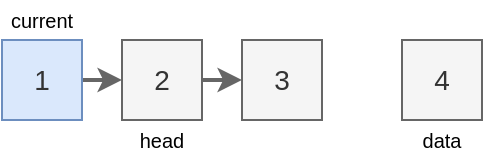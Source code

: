 <mxfile version="26.0.16" pages="5">
  <diagram name="1" id="c-xpoYoLWD-m8ST1OSj8">
    <mxGraphModel dx="830" dy="492" grid="1" gridSize="10" guides="1" tooltips="1" connect="1" arrows="1" fold="1" page="1" pageScale="1" pageWidth="320" pageHeight="160" math="0" shadow="0">
      <root>
        <mxCell id="kjtte8bsIh_mA2MLAnuS-0" />
        <mxCell id="kjtte8bsIh_mA2MLAnuS-1" parent="kjtte8bsIh_mA2MLAnuS-0" />
        <mxCell id="kjtte8bsIh_mA2MLAnuS-2" style="edgeStyle=orthogonalEdgeStyle;rounded=0;orthogonalLoop=1;jettySize=auto;html=1;exitX=1;exitY=0.5;exitDx=0;exitDy=0;entryX=0;entryY=0.5;entryDx=0;entryDy=0;fillColor=#f5f5f5;strokeColor=#666666;strokeWidth=2;" parent="kjtte8bsIh_mA2MLAnuS-1" source="kjtte8bsIh_mA2MLAnuS-3" target="kjtte8bsIh_mA2MLAnuS-4" edge="1">
          <mxGeometry relative="1" as="geometry" />
        </mxCell>
        <mxCell id="kjtte8bsIh_mA2MLAnuS-3" value="1" style="text;html=1;align=center;verticalAlign=middle;whiteSpace=wrap;rounded=0;fillColor=#dae8fc;strokeColor=#6c8ebf;fontSize=14;fontColor=#333333;" parent="kjtte8bsIh_mA2MLAnuS-1" vertex="1">
          <mxGeometry x="40" y="60" width="40" height="40" as="geometry" />
        </mxCell>
        <mxCell id="kjtte8bsIh_mA2MLAnuS-4" value="2" style="text;html=1;align=center;verticalAlign=middle;whiteSpace=wrap;rounded=0;fillColor=#f5f5f5;strokeColor=#666666;fontSize=14;fontColor=#333333;" parent="kjtte8bsIh_mA2MLAnuS-1" vertex="1">
          <mxGeometry x="100" y="60" width="40" height="40" as="geometry" />
        </mxCell>
        <mxCell id="kjtte8bsIh_mA2MLAnuS-5" value="head" style="text;html=1;align=center;verticalAlign=middle;whiteSpace=wrap;rounded=0;fontSize=10;" parent="kjtte8bsIh_mA2MLAnuS-1" vertex="1">
          <mxGeometry x="40" y="100" width="160" height="20" as="geometry" />
        </mxCell>
        <mxCell id="kjtte8bsIh_mA2MLAnuS-6" value="3" style="text;html=1;align=center;verticalAlign=middle;whiteSpace=wrap;rounded=0;fillColor=#f5f5f5;strokeColor=#666666;fontSize=14;fontColor=#333333;" parent="kjtte8bsIh_mA2MLAnuS-1" vertex="1">
          <mxGeometry x="160" y="60" width="40" height="40" as="geometry" />
        </mxCell>
        <mxCell id="kjtte8bsIh_mA2MLAnuS-7" style="edgeStyle=orthogonalEdgeStyle;rounded=0;orthogonalLoop=1;jettySize=auto;html=1;entryX=0;entryY=0.5;entryDx=0;entryDy=0;fillColor=#f5f5f5;strokeColor=#666666;strokeWidth=2;exitX=1;exitY=0.5;exitDx=0;exitDy=0;" parent="kjtte8bsIh_mA2MLAnuS-1" source="kjtte8bsIh_mA2MLAnuS-4" target="kjtte8bsIh_mA2MLAnuS-6" edge="1">
          <mxGeometry relative="1" as="geometry">
            <mxPoint x="150" y="90" as="sourcePoint" />
            <mxPoint x="110" y="90" as="targetPoint" />
          </mxGeometry>
        </mxCell>
        <mxCell id="kjtte8bsIh_mA2MLAnuS-12" value="current" style="text;html=1;align=center;verticalAlign=middle;whiteSpace=wrap;rounded=0;fontSize=10;" parent="kjtte8bsIh_mA2MLAnuS-1" vertex="1">
          <mxGeometry x="40" y="40" width="40" height="20" as="geometry" />
        </mxCell>
        <mxCell id="EKB3IfbQB6DW4Wh4WgHu-0" value="4" style="text;html=1;align=center;verticalAlign=middle;whiteSpace=wrap;rounded=0;fillColor=#f5f5f5;strokeColor=#666666;fontSize=14;fontColor=#333333;" parent="kjtte8bsIh_mA2MLAnuS-1" vertex="1">
          <mxGeometry x="240" y="60" width="40" height="40" as="geometry" />
        </mxCell>
        <mxCell id="EKB3IfbQB6DW4Wh4WgHu-2" value="data" style="text;html=1;align=center;verticalAlign=middle;whiteSpace=wrap;rounded=0;fontSize=10;" parent="kjtte8bsIh_mA2MLAnuS-1" vertex="1">
          <mxGeometry x="240" y="100" width="40" height="20" as="geometry" />
        </mxCell>
      </root>
    </mxGraphModel>
  </diagram>
  <diagram name="2" id="EuMY6-OqnmV8VLj9c4g6">
    <mxGraphModel dx="2074" dy="1231" grid="1" gridSize="10" guides="1" tooltips="1" connect="1" arrows="1" fold="1" page="1" pageScale="1" pageWidth="320" pageHeight="160" math="0" shadow="0">
      <root>
        <mxCell id="CEMaviC8A4Wve_qPNpHp-0" />
        <mxCell id="CEMaviC8A4Wve_qPNpHp-1" parent="CEMaviC8A4Wve_qPNpHp-0" />
        <mxCell id="CEMaviC8A4Wve_qPNpHp-2" style="edgeStyle=orthogonalEdgeStyle;rounded=0;orthogonalLoop=1;jettySize=auto;html=1;exitX=1;exitY=0.5;exitDx=0;exitDy=0;entryX=0;entryY=0.5;entryDx=0;entryDy=0;fillColor=#f5f5f5;strokeColor=#666666;strokeWidth=2;" parent="CEMaviC8A4Wve_qPNpHp-1" source="CEMaviC8A4Wve_qPNpHp-3" target="CEMaviC8A4Wve_qPNpHp-4" edge="1">
          <mxGeometry relative="1" as="geometry" />
        </mxCell>
        <mxCell id="CEMaviC8A4Wve_qPNpHp-3" value="1" style="text;html=1;align=center;verticalAlign=middle;whiteSpace=wrap;rounded=0;fillColor=#f5f5f5;strokeColor=#666666;fontSize=14;fontColor=#333333;" parent="CEMaviC8A4Wve_qPNpHp-1" vertex="1">
          <mxGeometry x="40" y="60" width="40" height="40" as="geometry" />
        </mxCell>
        <mxCell id="CEMaviC8A4Wve_qPNpHp-4" value="2" style="text;html=1;align=center;verticalAlign=middle;whiteSpace=wrap;rounded=0;fillColor=#dae8fc;strokeColor=#6c8ebf;fontSize=14;fontColor=#333333;" parent="CEMaviC8A4Wve_qPNpHp-1" vertex="1">
          <mxGeometry x="100" y="60" width="40" height="40" as="geometry" />
        </mxCell>
        <mxCell id="CEMaviC8A4Wve_qPNpHp-5" value="head" style="text;html=1;align=center;verticalAlign=middle;whiteSpace=wrap;rounded=0;fontSize=10;" parent="CEMaviC8A4Wve_qPNpHp-1" vertex="1">
          <mxGeometry x="40" y="100" width="160" height="20" as="geometry" />
        </mxCell>
        <mxCell id="CEMaviC8A4Wve_qPNpHp-6" value="3" style="text;html=1;align=center;verticalAlign=middle;whiteSpace=wrap;rounded=0;fillColor=#f5f5f5;strokeColor=#666666;fontSize=14;fontColor=#333333;" parent="CEMaviC8A4Wve_qPNpHp-1" vertex="1">
          <mxGeometry x="160" y="60" width="40" height="40" as="geometry" />
        </mxCell>
        <mxCell id="CEMaviC8A4Wve_qPNpHp-7" style="edgeStyle=orthogonalEdgeStyle;rounded=0;orthogonalLoop=1;jettySize=auto;html=1;entryX=0;entryY=0.5;entryDx=0;entryDy=0;fillColor=#f5f5f5;strokeColor=#666666;strokeWidth=2;exitX=1;exitY=0.5;exitDx=0;exitDy=0;" parent="CEMaviC8A4Wve_qPNpHp-1" source="CEMaviC8A4Wve_qPNpHp-4" target="CEMaviC8A4Wve_qPNpHp-6" edge="1">
          <mxGeometry relative="1" as="geometry">
            <mxPoint x="150" y="90" as="sourcePoint" />
            <mxPoint x="110" y="90" as="targetPoint" />
          </mxGeometry>
        </mxCell>
        <mxCell id="CEMaviC8A4Wve_qPNpHp-8" value="current" style="text;html=1;align=center;verticalAlign=middle;whiteSpace=wrap;rounded=0;fontSize=10;" parent="CEMaviC8A4Wve_qPNpHp-1" vertex="1">
          <mxGeometry x="100" y="40" width="40" height="20" as="geometry" />
        </mxCell>
        <mxCell id="sjQeTIbgUvGV8rDomeWO-0" value="4" style="text;html=1;align=center;verticalAlign=middle;whiteSpace=wrap;rounded=0;fillColor=#f5f5f5;strokeColor=#666666;fontSize=14;fontColor=#333333;" parent="CEMaviC8A4Wve_qPNpHp-1" vertex="1">
          <mxGeometry x="240" y="60" width="40" height="40" as="geometry" />
        </mxCell>
        <mxCell id="sjQeTIbgUvGV8rDomeWO-1" value="data" style="text;html=1;align=center;verticalAlign=middle;whiteSpace=wrap;rounded=0;fontSize=10;" parent="CEMaviC8A4Wve_qPNpHp-1" vertex="1">
          <mxGeometry x="240" y="100" width="40" height="20" as="geometry" />
        </mxCell>
      </root>
    </mxGraphModel>
  </diagram>
  <diagram name="3" id="2yFOHYflVxYxTW9T_w6C">
    <mxGraphModel dx="1185" dy="703" grid="1" gridSize="10" guides="1" tooltips="1" connect="1" arrows="1" fold="1" page="1" pageScale="1" pageWidth="320" pageHeight="160" math="0" shadow="0">
      <root>
        <mxCell id="9zunTDfDtjhJHcM51V1R-0" />
        <mxCell id="9zunTDfDtjhJHcM51V1R-1" parent="9zunTDfDtjhJHcM51V1R-0" />
        <mxCell id="9zunTDfDtjhJHcM51V1R-2" style="edgeStyle=orthogonalEdgeStyle;rounded=0;orthogonalLoop=1;jettySize=auto;html=1;exitX=1;exitY=0.5;exitDx=0;exitDy=0;entryX=0;entryY=0.5;entryDx=0;entryDy=0;fillColor=#f5f5f5;strokeColor=#666666;strokeWidth=2;" parent="9zunTDfDtjhJHcM51V1R-1" source="9zunTDfDtjhJHcM51V1R-3" target="9zunTDfDtjhJHcM51V1R-4" edge="1">
          <mxGeometry relative="1" as="geometry" />
        </mxCell>
        <mxCell id="9zunTDfDtjhJHcM51V1R-3" value="1" style="text;html=1;align=center;verticalAlign=middle;whiteSpace=wrap;rounded=0;fillColor=#f5f5f5;strokeColor=#666666;fontSize=14;fontColor=#333333;" parent="9zunTDfDtjhJHcM51V1R-1" vertex="1">
          <mxGeometry x="40" y="60" width="40" height="40" as="geometry" />
        </mxCell>
        <mxCell id="9zunTDfDtjhJHcM51V1R-4" value="2" style="text;html=1;align=center;verticalAlign=middle;whiteSpace=wrap;rounded=0;fillColor=#f5f5f5;strokeColor=#666666;fontSize=14;fontColor=#333333;" parent="9zunTDfDtjhJHcM51V1R-1" vertex="1">
          <mxGeometry x="100" y="60" width="40" height="40" as="geometry" />
        </mxCell>
        <mxCell id="9zunTDfDtjhJHcM51V1R-5" value="head" style="text;html=1;align=center;verticalAlign=middle;whiteSpace=wrap;rounded=0;fontSize=10;" parent="9zunTDfDtjhJHcM51V1R-1" vertex="1">
          <mxGeometry x="40" y="100" width="160" height="20" as="geometry" />
        </mxCell>
        <mxCell id="9zunTDfDtjhJHcM51V1R-6" value="3" style="text;html=1;align=center;verticalAlign=middle;whiteSpace=wrap;rounded=0;fillColor=#dae8fc;strokeColor=#6c8ebf;fontSize=14;fontColor=#333333;" parent="9zunTDfDtjhJHcM51V1R-1" vertex="1">
          <mxGeometry x="160" y="60" width="40" height="40" as="geometry" />
        </mxCell>
        <mxCell id="9zunTDfDtjhJHcM51V1R-7" style="edgeStyle=orthogonalEdgeStyle;rounded=0;orthogonalLoop=1;jettySize=auto;html=1;entryX=0;entryY=0.5;entryDx=0;entryDy=0;fillColor=#f5f5f5;strokeColor=#666666;strokeWidth=2;exitX=1;exitY=0.5;exitDx=0;exitDy=0;" parent="9zunTDfDtjhJHcM51V1R-1" source="9zunTDfDtjhJHcM51V1R-4" target="9zunTDfDtjhJHcM51V1R-6" edge="1">
          <mxGeometry relative="1" as="geometry">
            <mxPoint x="150" y="90" as="sourcePoint" />
            <mxPoint x="110" y="90" as="targetPoint" />
          </mxGeometry>
        </mxCell>
        <mxCell id="9zunTDfDtjhJHcM51V1R-8" value="current" style="text;html=1;align=center;verticalAlign=middle;whiteSpace=wrap;rounded=0;fontSize=10;" parent="9zunTDfDtjhJHcM51V1R-1" vertex="1">
          <mxGeometry x="160" y="40" width="40" height="20" as="geometry" />
        </mxCell>
        <mxCell id="vqwZJBiFoVSxvjHdGb98-0" value="4" style="text;html=1;align=center;verticalAlign=middle;whiteSpace=wrap;rounded=0;fillColor=#f5f5f5;strokeColor=#666666;fontSize=14;fontColor=#333333;" parent="9zunTDfDtjhJHcM51V1R-1" vertex="1">
          <mxGeometry x="240" y="60" width="40" height="40" as="geometry" />
        </mxCell>
        <mxCell id="vqwZJBiFoVSxvjHdGb98-1" value="data" style="text;html=1;align=center;verticalAlign=middle;whiteSpace=wrap;rounded=0;fontSize=10;" parent="9zunTDfDtjhJHcM51V1R-1" vertex="1">
          <mxGeometry x="240" y="100" width="40" height="20" as="geometry" />
        </mxCell>
      </root>
    </mxGraphModel>
  </diagram>
  <diagram name="4" id="S9gzHC4e3jR8QeRpVS6W">
    <mxGraphModel dx="830" dy="492" grid="1" gridSize="10" guides="1" tooltips="1" connect="1" arrows="1" fold="1" page="1" pageScale="1" pageWidth="320" pageHeight="160" math="0" shadow="0">
      <root>
        <mxCell id="6HTau2o0krJsIeY-nloc-0" />
        <mxCell id="6HTau2o0krJsIeY-nloc-1" parent="6HTau2o0krJsIeY-nloc-0" />
        <mxCell id="6HTau2o0krJsIeY-nloc-2" style="edgeStyle=orthogonalEdgeStyle;rounded=0;orthogonalLoop=1;jettySize=auto;html=1;exitX=1;exitY=0.5;exitDx=0;exitDy=0;entryX=0;entryY=0.5;entryDx=0;entryDy=0;fillColor=#f5f5f5;strokeColor=#666666;strokeWidth=2;" edge="1" parent="6HTau2o0krJsIeY-nloc-1" source="6HTau2o0krJsIeY-nloc-3" target="6HTau2o0krJsIeY-nloc-4">
          <mxGeometry relative="1" as="geometry" />
        </mxCell>
        <mxCell id="6HTau2o0krJsIeY-nloc-3" value="1" style="text;html=1;align=center;verticalAlign=middle;whiteSpace=wrap;rounded=0;fillColor=#f5f5f5;strokeColor=#666666;fontSize=14;fontColor=#333333;" vertex="1" parent="6HTau2o0krJsIeY-nloc-1">
          <mxGeometry x="40" y="60" width="40" height="40" as="geometry" />
        </mxCell>
        <mxCell id="6HTau2o0krJsIeY-nloc-4" value="2" style="text;html=1;align=center;verticalAlign=middle;whiteSpace=wrap;rounded=0;fillColor=#f5f5f5;strokeColor=#666666;fontSize=14;fontColor=#333333;" vertex="1" parent="6HTau2o0krJsIeY-nloc-1">
          <mxGeometry x="100" y="60" width="40" height="40" as="geometry" />
        </mxCell>
        <mxCell id="6HTau2o0krJsIeY-nloc-5" value="head" style="text;html=1;align=center;verticalAlign=middle;whiteSpace=wrap;rounded=0;fontSize=10;" vertex="1" parent="6HTau2o0krJsIeY-nloc-1">
          <mxGeometry x="40" y="100" width="160" height="20" as="geometry" />
        </mxCell>
        <mxCell id="6HTau2o0krJsIeY-nloc-6" value="3" style="text;html=1;align=center;verticalAlign=middle;whiteSpace=wrap;rounded=0;fillColor=#dae8fc;strokeColor=#6c8ebf;fontSize=14;fontColor=#333333;" vertex="1" parent="6HTau2o0krJsIeY-nloc-1">
          <mxGeometry x="160" y="60" width="40" height="40" as="geometry" />
        </mxCell>
        <mxCell id="6HTau2o0krJsIeY-nloc-7" style="edgeStyle=orthogonalEdgeStyle;rounded=0;orthogonalLoop=1;jettySize=auto;html=1;entryX=0;entryY=0.5;entryDx=0;entryDy=0;fillColor=#f5f5f5;strokeColor=#666666;strokeWidth=2;exitX=1;exitY=0.5;exitDx=0;exitDy=0;" edge="1" parent="6HTau2o0krJsIeY-nloc-1" source="6HTau2o0krJsIeY-nloc-4" target="6HTau2o0krJsIeY-nloc-6">
          <mxGeometry relative="1" as="geometry">
            <mxPoint x="150" y="90" as="sourcePoint" />
            <mxPoint x="110" y="90" as="targetPoint" />
          </mxGeometry>
        </mxCell>
        <mxCell id="6HTau2o0krJsIeY-nloc-8" value="current" style="text;html=1;align=center;verticalAlign=middle;whiteSpace=wrap;rounded=0;fontSize=10;" vertex="1" parent="6HTau2o0krJsIeY-nloc-1">
          <mxGeometry x="160" y="40" width="40" height="20" as="geometry" />
        </mxCell>
        <mxCell id="AtnSONxulq2h3Jl2UCa2-0" value="4" style="text;html=1;align=center;verticalAlign=middle;whiteSpace=wrap;rounded=0;fillColor=#f5f5f5;strokeColor=#666666;fontSize=14;fontColor=#333333;" vertex="1" parent="6HTau2o0krJsIeY-nloc-1">
          <mxGeometry x="240" y="60" width="40" height="40" as="geometry" />
        </mxCell>
        <mxCell id="AtnSONxulq2h3Jl2UCa2-1" value="data" style="text;html=1;align=center;verticalAlign=middle;whiteSpace=wrap;rounded=0;fontSize=10;" vertex="1" parent="6HTau2o0krJsIeY-nloc-1">
          <mxGeometry x="240" y="100" width="40" height="20" as="geometry" />
        </mxCell>
      </root>
    </mxGraphModel>
  </diagram>
  <diagram name="5" id="i67inPStD0YdlGPzHKxx">
    <mxGraphModel dx="988" dy="586" grid="1" gridSize="10" guides="1" tooltips="1" connect="1" arrows="1" fold="1" page="1" pageScale="1" pageWidth="300" pageHeight="160" math="0" shadow="0">
      <root>
        <mxCell id="lsxw4NHDAZUdkkM-QDsp-0" />
        <mxCell id="lsxw4NHDAZUdkkM-QDsp-1" parent="lsxw4NHDAZUdkkM-QDsp-0" />
        <mxCell id="lsxw4NHDAZUdkkM-QDsp-2" style="edgeStyle=orthogonalEdgeStyle;rounded=0;orthogonalLoop=1;jettySize=auto;html=1;exitX=1;exitY=0.5;exitDx=0;exitDy=0;entryX=0;entryY=0.5;entryDx=0;entryDy=0;fillColor=#f5f5f5;strokeColor=#666666;strokeWidth=2;" parent="lsxw4NHDAZUdkkM-QDsp-1" source="lsxw4NHDAZUdkkM-QDsp-3" target="lsxw4NHDAZUdkkM-QDsp-4" edge="1">
          <mxGeometry relative="1" as="geometry" />
        </mxCell>
        <mxCell id="lsxw4NHDAZUdkkM-QDsp-3" value="1" style="text;html=1;align=center;verticalAlign=middle;whiteSpace=wrap;rounded=0;fillColor=#f5f5f5;strokeColor=#666666;fontSize=14;fontColor=#333333;" parent="lsxw4NHDAZUdkkM-QDsp-1" vertex="1">
          <mxGeometry x="40" y="60" width="40" height="40" as="geometry" />
        </mxCell>
        <mxCell id="lsxw4NHDAZUdkkM-QDsp-4" value="2" style="text;html=1;align=center;verticalAlign=middle;whiteSpace=wrap;rounded=0;fillColor=#f5f5f5;strokeColor=#666666;fontSize=14;fontColor=#333333;" parent="lsxw4NHDAZUdkkM-QDsp-1" vertex="1">
          <mxGeometry x="100" y="60" width="40" height="40" as="geometry" />
        </mxCell>
        <mxCell id="lsxw4NHDAZUdkkM-QDsp-5" value="head" style="text;html=1;align=center;verticalAlign=middle;whiteSpace=wrap;rounded=0;fontSize=10;" parent="lsxw4NHDAZUdkkM-QDsp-1" vertex="1">
          <mxGeometry x="40" y="100" width="220" height="20" as="geometry" />
        </mxCell>
        <mxCell id="lsxw4NHDAZUdkkM-QDsp-6" value="3" style="text;html=1;align=center;verticalAlign=middle;whiteSpace=wrap;rounded=0;fillColor=#dae8fc;strokeColor=#6c8ebf;fontSize=14;fontColor=#333333;" parent="lsxw4NHDAZUdkkM-QDsp-1" vertex="1">
          <mxGeometry x="160" y="60" width="40" height="40" as="geometry" />
        </mxCell>
        <mxCell id="lsxw4NHDAZUdkkM-QDsp-7" style="edgeStyle=orthogonalEdgeStyle;rounded=0;orthogonalLoop=1;jettySize=auto;html=1;entryX=0;entryY=0.5;entryDx=0;entryDy=0;fillColor=#f5f5f5;strokeColor=#666666;strokeWidth=2;exitX=1;exitY=0.5;exitDx=0;exitDy=0;" parent="lsxw4NHDAZUdkkM-QDsp-1" source="lsxw4NHDAZUdkkM-QDsp-4" target="lsxw4NHDAZUdkkM-QDsp-6" edge="1">
          <mxGeometry relative="1" as="geometry">
            <mxPoint x="150" y="90" as="sourcePoint" />
            <mxPoint x="110" y="90" as="targetPoint" />
          </mxGeometry>
        </mxCell>
        <mxCell id="lsxw4NHDAZUdkkM-QDsp-8" value="current" style="text;html=1;align=center;verticalAlign=middle;whiteSpace=wrap;rounded=0;fontSize=10;" parent="lsxw4NHDAZUdkkM-QDsp-1" vertex="1">
          <mxGeometry x="160" y="40" width="40" height="20" as="geometry" />
        </mxCell>
        <mxCell id="lsxw4NHDAZUdkkM-QDsp-9" value="4" style="text;html=1;align=center;verticalAlign=middle;whiteSpace=wrap;rounded=0;fillColor=#d5e8d4;strokeColor=#82b366;fontSize=14;fontColor=#333333;" parent="lsxw4NHDAZUdkkM-QDsp-1" vertex="1">
          <mxGeometry x="220" y="60" width="40" height="40" as="geometry" />
        </mxCell>
        <mxCell id="lsxw4NHDAZUdkkM-QDsp-10" value="data" style="text;html=1;align=center;verticalAlign=middle;whiteSpace=wrap;rounded=0;fontSize=10;" parent="lsxw4NHDAZUdkkM-QDsp-1" vertex="1">
          <mxGeometry x="220" y="40" width="40" height="20" as="geometry" />
        </mxCell>
        <mxCell id="BeIi4bO7uWW_l5nXCzRc-0" style="edgeStyle=orthogonalEdgeStyle;rounded=0;orthogonalLoop=1;jettySize=auto;html=1;entryX=0;entryY=0.5;entryDx=0;entryDy=0;fillColor=#f5f5f5;strokeColor=#666666;strokeWidth=2;exitX=1;exitY=0.5;exitDx=0;exitDy=0;" parent="lsxw4NHDAZUdkkM-QDsp-1" source="lsxw4NHDAZUdkkM-QDsp-6" target="lsxw4NHDAZUdkkM-QDsp-9" edge="1">
          <mxGeometry relative="1" as="geometry">
            <mxPoint x="150" y="90" as="sourcePoint" />
            <mxPoint x="170" y="90" as="targetPoint" />
          </mxGeometry>
        </mxCell>
      </root>
    </mxGraphModel>
  </diagram>
</mxfile>
